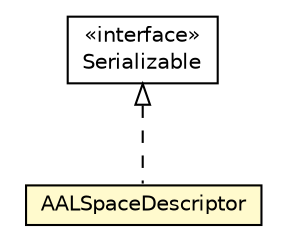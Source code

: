 #!/usr/local/bin/dot
#
# Class diagram 
# Generated by UMLGraph version R5_6-24-gf6e263 (http://www.umlgraph.org/)
#

digraph G {
	edge [fontname="Helvetica",fontsize=10,labelfontname="Helvetica",labelfontsize=10];
	node [fontname="Helvetica",fontsize=10,shape=plaintext];
	nodesep=0.25;
	ranksep=0.5;
	// org.universAAL.middleware.interfaces.aalspace.AALSpaceDescriptor
	c81746 [label=<<table title="org.universAAL.middleware.interfaces.aalspace.AALSpaceDescriptor" border="0" cellborder="1" cellspacing="0" cellpadding="2" port="p" bgcolor="lemonChiffon" href="./AALSpaceDescriptor.html">
		<tr><td><table border="0" cellspacing="0" cellpadding="1">
<tr><td align="center" balign="center"> AALSpaceDescriptor </td></tr>
		</table></td></tr>
		</table>>, URL="./AALSpaceDescriptor.html", fontname="Helvetica", fontcolor="black", fontsize=10.0];
	//org.universAAL.middleware.interfaces.aalspace.AALSpaceDescriptor implements java.io.Serializable
	c82176:p -> c81746:p [dir=back,arrowtail=empty,style=dashed];
	// java.io.Serializable
	c82176 [label=<<table title="java.io.Serializable" border="0" cellborder="1" cellspacing="0" cellpadding="2" port="p" href="http://java.sun.com/j2se/1.4.2/docs/api/java/io/Serializable.html">
		<tr><td><table border="0" cellspacing="0" cellpadding="1">
<tr><td align="center" balign="center"> &#171;interface&#187; </td></tr>
<tr><td align="center" balign="center"> Serializable </td></tr>
		</table></td></tr>
		</table>>, URL="http://java.sun.com/j2se/1.4.2/docs/api/java/io/Serializable.html", fontname="Helvetica", fontcolor="black", fontsize=10.0];
}

